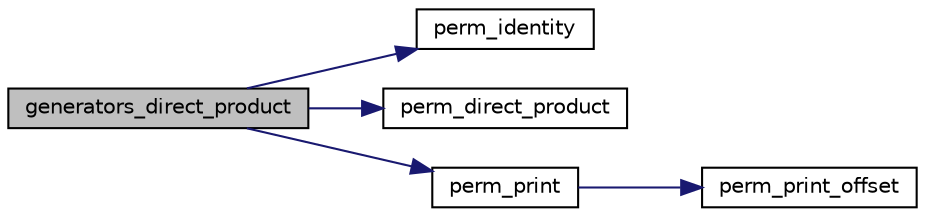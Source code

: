 digraph "generators_direct_product"
{
  edge [fontname="Helvetica",fontsize="10",labelfontname="Helvetica",labelfontsize="10"];
  node [fontname="Helvetica",fontsize="10",shape=record];
  rankdir="LR";
  Node246 [label="generators_direct_product",height=0.2,width=0.4,color="black", fillcolor="grey75", style="filled", fontcolor="black"];
  Node246 -> Node247 [color="midnightblue",fontsize="10",style="solid",fontname="Helvetica"];
  Node247 [label="perm_identity",height=0.2,width=0.4,color="black", fillcolor="white", style="filled",URL="$d2/d7c/combinatorics_8_c.html#aebc54d3f9c31f253ae53e3eb3b386208"];
  Node246 -> Node248 [color="midnightblue",fontsize="10",style="solid",fontname="Helvetica"];
  Node248 [label="perm_direct_product",height=0.2,width=0.4,color="black", fillcolor="white", style="filled",URL="$d2/d7c/combinatorics_8_c.html#a190b971f1575d16687cc2254ac4ffd3d"];
  Node246 -> Node249 [color="midnightblue",fontsize="10",style="solid",fontname="Helvetica"];
  Node249 [label="perm_print",height=0.2,width=0.4,color="black", fillcolor="white", style="filled",URL="$d2/d7c/combinatorics_8_c.html#a2c7eee1361109e8c5b94921589815194"];
  Node249 -> Node250 [color="midnightblue",fontsize="10",style="solid",fontname="Helvetica"];
  Node250 [label="perm_print_offset",height=0.2,width=0.4,color="black", fillcolor="white", style="filled",URL="$d2/d7c/combinatorics_8_c.html#ab87deef2ba9e4d2ce386a19eeaffecf3"];
}
